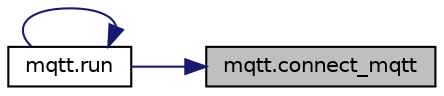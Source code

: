 digraph "mqtt.connect_mqtt"
{
 // LATEX_PDF_SIZE
  edge [fontname="Helvetica",fontsize="10",labelfontname="Helvetica",labelfontsize="10"];
  node [fontname="Helvetica",fontsize="10",shape=record];
  rankdir="RL";
  Node1 [label="mqtt.connect_mqtt",height=0.2,width=0.4,color="black", fillcolor="grey75", style="filled", fontcolor="black",tooltip=" "];
  Node1 -> Node2 [dir="back",color="midnightblue",fontsize="10",style="solid"];
  Node2 [label="mqtt.run",height=0.2,width=0.4,color="black", fillcolor="white", style="filled",URL="$namespacemqtt.html#a7e05d49b2ec875b812003fe651339658",tooltip=" "];
  Node2 -> Node2 [dir="back",color="midnightblue",fontsize="10",style="solid"];
}
